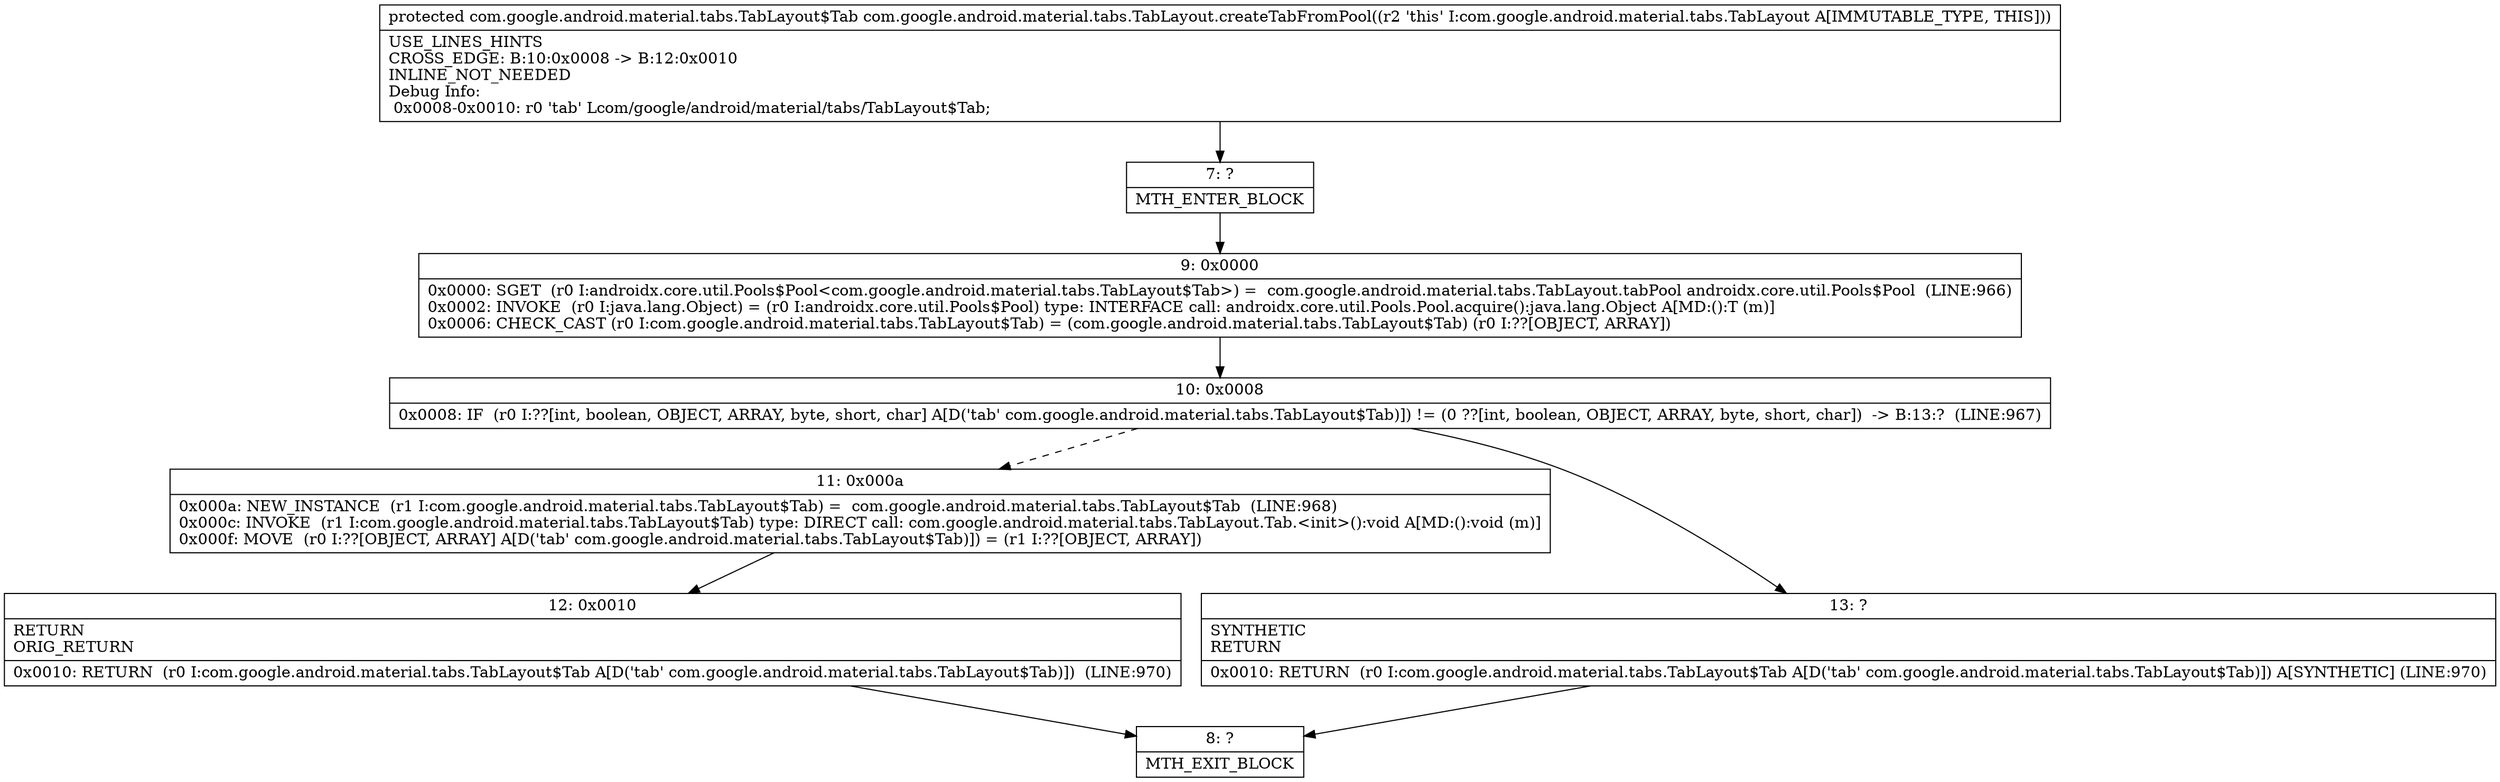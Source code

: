digraph "CFG forcom.google.android.material.tabs.TabLayout.createTabFromPool()Lcom\/google\/android\/material\/tabs\/TabLayout$Tab;" {
Node_7 [shape=record,label="{7\:\ ?|MTH_ENTER_BLOCK\l}"];
Node_9 [shape=record,label="{9\:\ 0x0000|0x0000: SGET  (r0 I:androidx.core.util.Pools$Pool\<com.google.android.material.tabs.TabLayout$Tab\>) =  com.google.android.material.tabs.TabLayout.tabPool androidx.core.util.Pools$Pool  (LINE:966)\l0x0002: INVOKE  (r0 I:java.lang.Object) = (r0 I:androidx.core.util.Pools$Pool) type: INTERFACE call: androidx.core.util.Pools.Pool.acquire():java.lang.Object A[MD:():T (m)]\l0x0006: CHECK_CAST (r0 I:com.google.android.material.tabs.TabLayout$Tab) = (com.google.android.material.tabs.TabLayout$Tab) (r0 I:??[OBJECT, ARRAY]) \l}"];
Node_10 [shape=record,label="{10\:\ 0x0008|0x0008: IF  (r0 I:??[int, boolean, OBJECT, ARRAY, byte, short, char] A[D('tab' com.google.android.material.tabs.TabLayout$Tab)]) != (0 ??[int, boolean, OBJECT, ARRAY, byte, short, char])  \-\> B:13:?  (LINE:967)\l}"];
Node_11 [shape=record,label="{11\:\ 0x000a|0x000a: NEW_INSTANCE  (r1 I:com.google.android.material.tabs.TabLayout$Tab) =  com.google.android.material.tabs.TabLayout$Tab  (LINE:968)\l0x000c: INVOKE  (r1 I:com.google.android.material.tabs.TabLayout$Tab) type: DIRECT call: com.google.android.material.tabs.TabLayout.Tab.\<init\>():void A[MD:():void (m)]\l0x000f: MOVE  (r0 I:??[OBJECT, ARRAY] A[D('tab' com.google.android.material.tabs.TabLayout$Tab)]) = (r1 I:??[OBJECT, ARRAY]) \l}"];
Node_12 [shape=record,label="{12\:\ 0x0010|RETURN\lORIG_RETURN\l|0x0010: RETURN  (r0 I:com.google.android.material.tabs.TabLayout$Tab A[D('tab' com.google.android.material.tabs.TabLayout$Tab)])  (LINE:970)\l}"];
Node_8 [shape=record,label="{8\:\ ?|MTH_EXIT_BLOCK\l}"];
Node_13 [shape=record,label="{13\:\ ?|SYNTHETIC\lRETURN\l|0x0010: RETURN  (r0 I:com.google.android.material.tabs.TabLayout$Tab A[D('tab' com.google.android.material.tabs.TabLayout$Tab)]) A[SYNTHETIC] (LINE:970)\l}"];
MethodNode[shape=record,label="{protected com.google.android.material.tabs.TabLayout$Tab com.google.android.material.tabs.TabLayout.createTabFromPool((r2 'this' I:com.google.android.material.tabs.TabLayout A[IMMUTABLE_TYPE, THIS]))  | USE_LINES_HINTS\lCROSS_EDGE: B:10:0x0008 \-\> B:12:0x0010\lINLINE_NOT_NEEDED\lDebug Info:\l  0x0008\-0x0010: r0 'tab' Lcom\/google\/android\/material\/tabs\/TabLayout$Tab;\l}"];
MethodNode -> Node_7;Node_7 -> Node_9;
Node_9 -> Node_10;
Node_10 -> Node_11[style=dashed];
Node_10 -> Node_13;
Node_11 -> Node_12;
Node_12 -> Node_8;
Node_13 -> Node_8;
}

